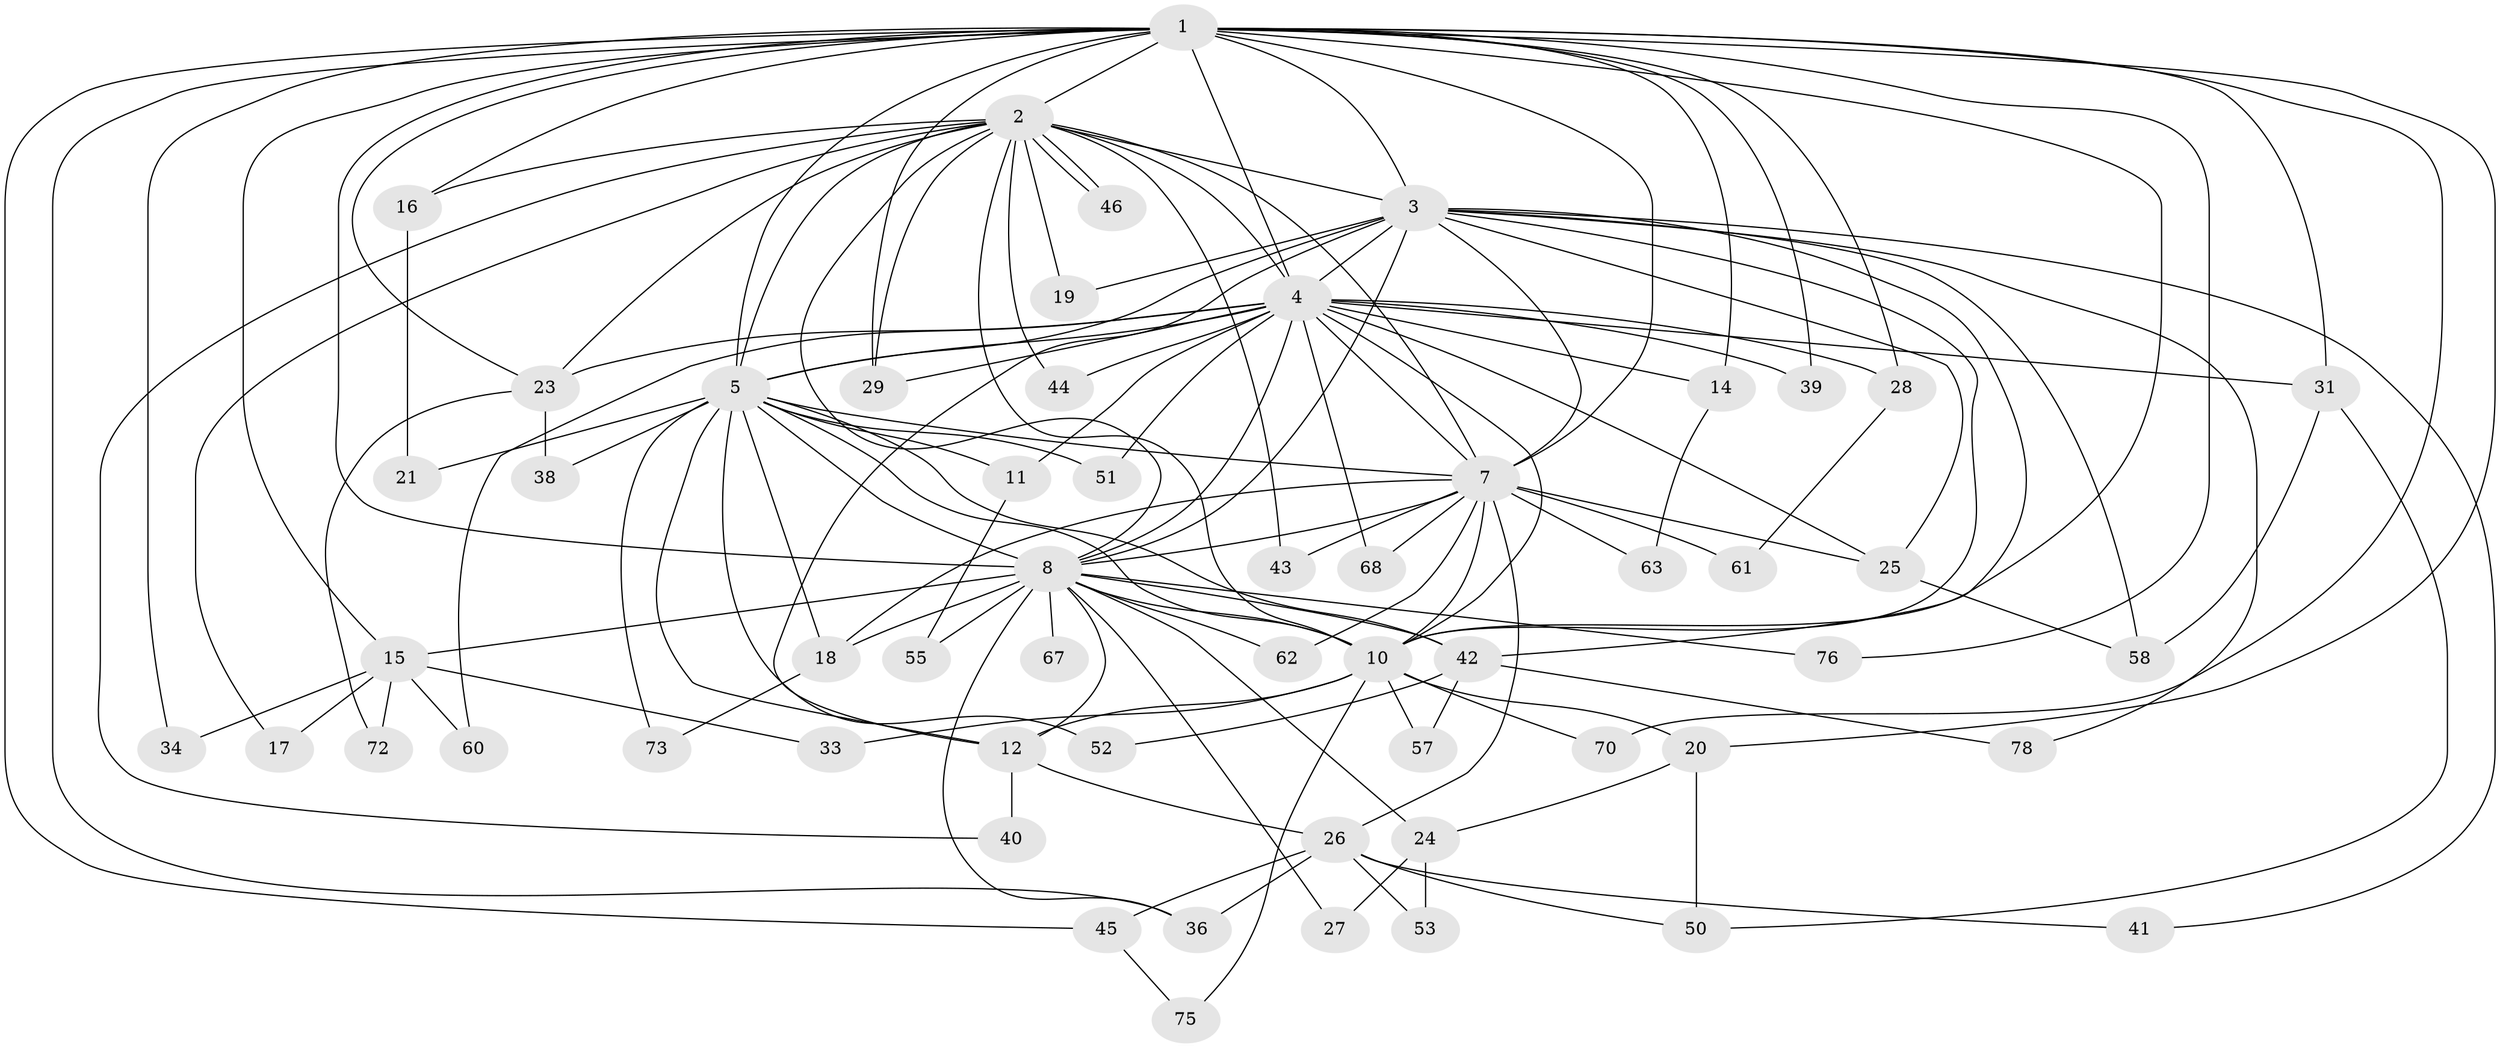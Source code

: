 // original degree distribution, {12: 0.02564102564102564, 21: 0.02564102564102564, 16: 0.01282051282051282, 24: 0.01282051282051282, 19: 0.01282051282051282, 20: 0.01282051282051282, 18: 0.01282051282051282, 17: 0.01282051282051282, 3: 0.16666666666666666, 5: 0.038461538461538464, 2: 0.5769230769230769, 4: 0.05128205128205128, 8: 0.02564102564102564, 6: 0.01282051282051282}
// Generated by graph-tools (version 1.1) at 2025/41/03/06/25 10:41:43]
// undirected, 57 vertices, 135 edges
graph export_dot {
graph [start="1"]
  node [color=gray90,style=filled];
  1 [super="+6"];
  2 [super="+49"];
  3 [super="+32"];
  4 [super="+48"];
  5 [super="+13"];
  7 [super="+22"];
  8 [super="+9"];
  10 [super="+30"];
  11;
  12 [super="+35"];
  14 [super="+64"];
  15 [super="+37"];
  16;
  17;
  18 [super="+71"];
  19;
  20 [super="+74"];
  21;
  23 [super="+47"];
  24;
  25 [super="+54"];
  26 [super="+69"];
  27;
  28;
  29 [super="+56"];
  31 [super="+77"];
  33;
  34;
  36 [super="+65"];
  38;
  39;
  40;
  41;
  42 [super="+59"];
  43;
  44;
  45;
  46;
  50;
  51;
  52;
  53;
  55;
  57;
  58 [super="+66"];
  60;
  61;
  62;
  63;
  67;
  68;
  70;
  72;
  73;
  75;
  76;
  78;
  1 -- 2 [weight=2];
  1 -- 3 [weight=2];
  1 -- 4 [weight=2];
  1 -- 5 [weight=2];
  1 -- 7 [weight=2];
  1 -- 8 [weight=4];
  1 -- 10 [weight=2];
  1 -- 14;
  1 -- 28;
  1 -- 31;
  1 -- 70;
  1 -- 76;
  1 -- 15;
  1 -- 16;
  1 -- 20;
  1 -- 23;
  1 -- 29;
  1 -- 34;
  1 -- 36;
  1 -- 39;
  1 -- 45;
  2 -- 3;
  2 -- 4 [weight=2];
  2 -- 5;
  2 -- 7;
  2 -- 8 [weight=2];
  2 -- 10;
  2 -- 16;
  2 -- 17;
  2 -- 19;
  2 -- 40;
  2 -- 43;
  2 -- 44;
  2 -- 46;
  2 -- 46;
  2 -- 29;
  2 -- 23;
  3 -- 4;
  3 -- 5;
  3 -- 7;
  3 -- 8 [weight=2];
  3 -- 10;
  3 -- 19;
  3 -- 25;
  3 -- 41;
  3 -- 58;
  3 -- 78;
  3 -- 42;
  3 -- 12;
  4 -- 5;
  4 -- 7;
  4 -- 8 [weight=2];
  4 -- 10;
  4 -- 11;
  4 -- 14 [weight=2];
  4 -- 23;
  4 -- 28;
  4 -- 29;
  4 -- 31 [weight=2];
  4 -- 39;
  4 -- 44;
  4 -- 51;
  4 -- 60;
  4 -- 68;
  4 -- 25;
  5 -- 7;
  5 -- 8 [weight=3];
  5 -- 10;
  5 -- 11;
  5 -- 12;
  5 -- 18;
  5 -- 21;
  5 -- 38;
  5 -- 42;
  5 -- 51;
  5 -- 52;
  5 -- 73;
  7 -- 8 [weight=3];
  7 -- 10;
  7 -- 18;
  7 -- 25;
  7 -- 26;
  7 -- 43;
  7 -- 61;
  7 -- 62;
  7 -- 63;
  7 -- 68;
  8 -- 10 [weight=2];
  8 -- 15 [weight=2];
  8 -- 27;
  8 -- 36;
  8 -- 67;
  8 -- 12;
  8 -- 76;
  8 -- 24;
  8 -- 42;
  8 -- 55;
  8 -- 62;
  8 -- 18;
  10 -- 20;
  10 -- 33;
  10 -- 57;
  10 -- 70;
  10 -- 75;
  10 -- 12;
  11 -- 55;
  12 -- 26;
  12 -- 40;
  14 -- 63;
  15 -- 17;
  15 -- 33;
  15 -- 34;
  15 -- 60;
  15 -- 72;
  16 -- 21;
  18 -- 73;
  20 -- 24;
  20 -- 50;
  23 -- 38;
  23 -- 72;
  24 -- 27;
  24 -- 53;
  25 -- 58;
  26 -- 41;
  26 -- 45 [weight=2];
  26 -- 50;
  26 -- 53;
  26 -- 36;
  28 -- 61;
  31 -- 50;
  31 -- 58;
  42 -- 52;
  42 -- 57;
  42 -- 78;
  45 -- 75;
}
